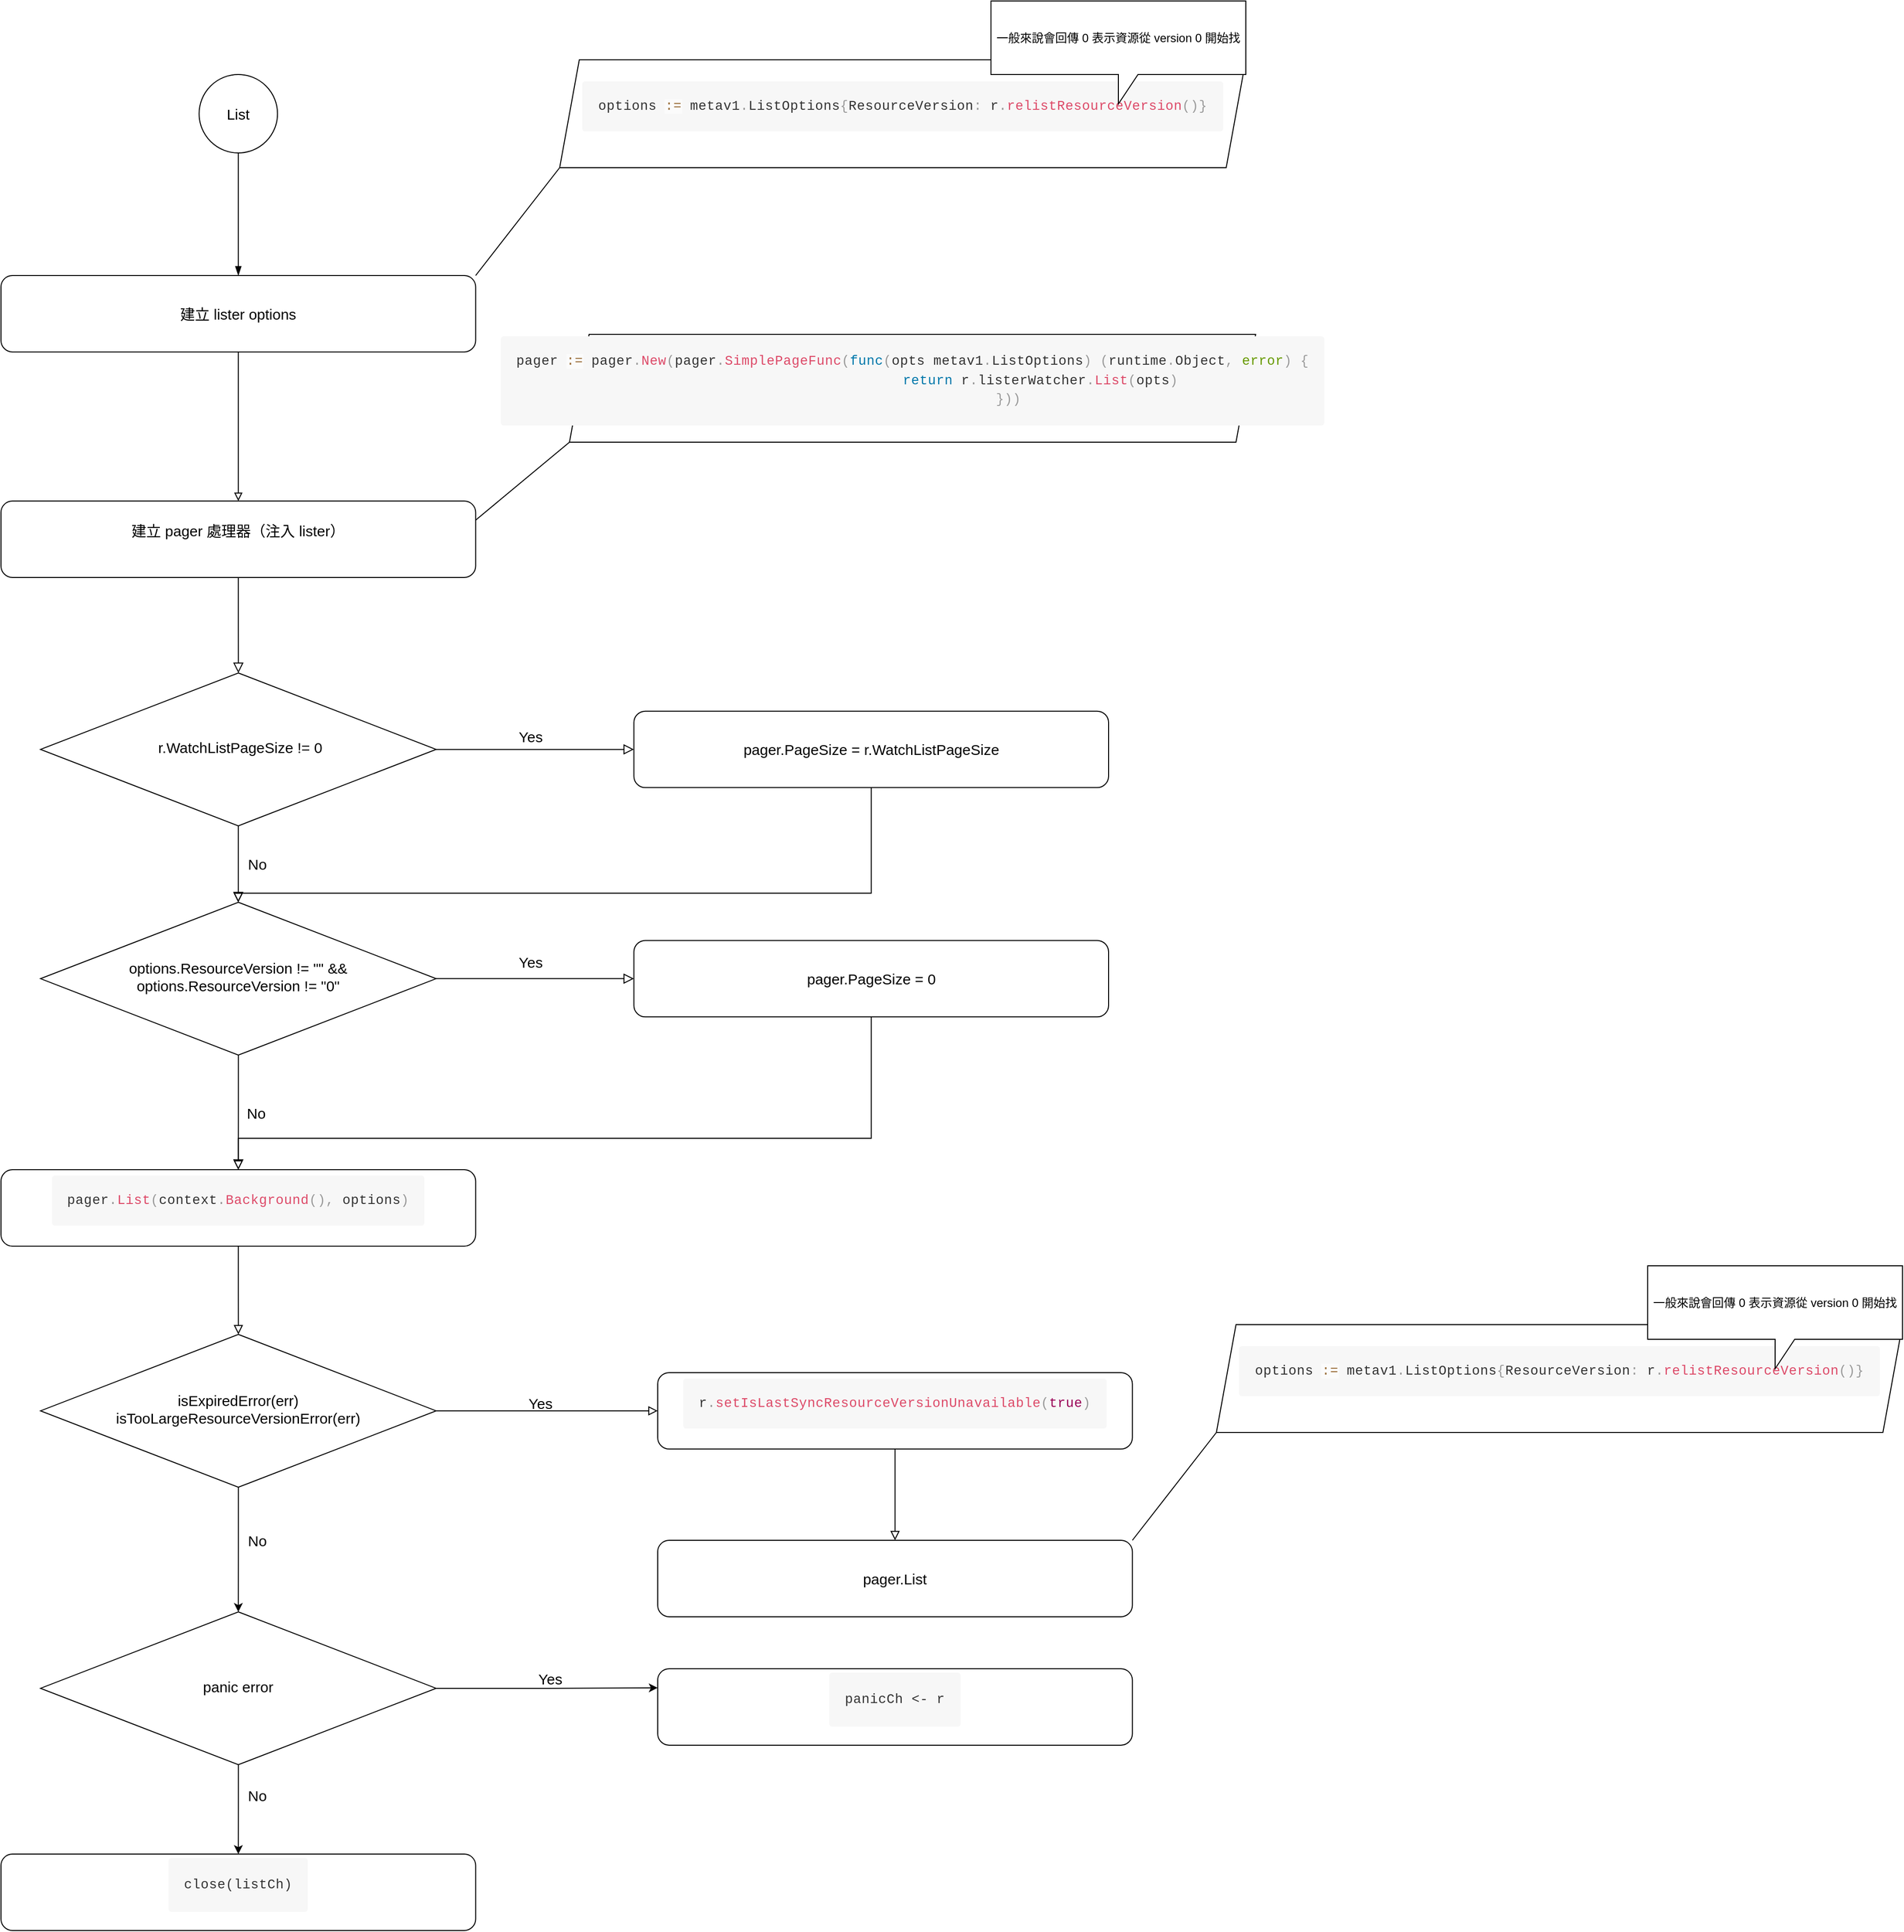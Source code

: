 <mxfile version="14.1.8" type="device"><diagram id="C5RBs43oDa-KdzZeNtuy" name="Page-1"><mxGraphModel dx="2013" dy="1934" grid="1" gridSize="10" guides="1" tooltips="1" connect="1" arrows="1" fold="1" page="1" pageScale="1" pageWidth="827" pageHeight="1169" math="0" shadow="0"><root><mxCell id="WIyWlLk6GJQsqaUBKTNV-0"/><mxCell id="WIyWlLk6GJQsqaUBKTNV-1" parent="WIyWlLk6GJQsqaUBKTNV-0"/><mxCell id="mxSVA9VCevaFnALlEXL7-2" style="edgeStyle=orthogonalEdgeStyle;rounded=0;orthogonalLoop=1;jettySize=auto;html=1;fontSize=15;endArrow=block;endFill=0;" parent="WIyWlLk6GJQsqaUBKTNV-1" source="mxSVA9VCevaFnALlEXL7-1" target="WIyWlLk6GJQsqaUBKTNV-3" edge="1"><mxGeometry relative="1" as="geometry"/></mxCell><mxCell id="mxSVA9VCevaFnALlEXL7-1" value="建立 lister options" style="rounded=1;whiteSpace=wrap;html=1;fontSize=15;glass=0;strokeWidth=1;shadow=0;" parent="WIyWlLk6GJQsqaUBKTNV-1" vertex="1"><mxGeometry x="-690" y="-330" width="484.286" height="77.949" as="geometry"/></mxCell><mxCell id="WIyWlLk6GJQsqaUBKTNV-3" value="&lt;div style=&quot;font-size: 15px&quot;&gt;建立 pager 處理器（注入 lister）&lt;br&gt;&lt;br&gt;&lt;/div&gt;" style="rounded=1;whiteSpace=wrap;html=1;fontSize=15;glass=0;strokeWidth=1;shadow=0;" parent="WIyWlLk6GJQsqaUBKTNV-1" vertex="1"><mxGeometry x="-690" y="-100" width="484.286" height="77.949" as="geometry"/></mxCell><mxCell id="WIyWlLk6GJQsqaUBKTNV-6" value="&amp;nbsp;r.WatchListPageSize != 0" style="rhombus;whiteSpace=wrap;html=1;shadow=0;fontFamily=Helvetica;fontSize=15;align=center;strokeWidth=1;spacing=6;spacingTop=-4;" parent="WIyWlLk6GJQsqaUBKTNV-1" vertex="1"><mxGeometry x="-649.643" y="75.385" width="403.571" height="155.897" as="geometry"/></mxCell><mxCell id="WIyWlLk6GJQsqaUBKTNV-2" value="" style="rounded=0;html=1;jettySize=auto;orthogonalLoop=1;fontSize=15;endArrow=block;endFill=0;endSize=8;strokeWidth=1;shadow=0;labelBackgroundColor=none;edgeStyle=orthogonalEdgeStyle;" parent="WIyWlLk6GJQsqaUBKTNV-1" source="WIyWlLk6GJQsqaUBKTNV-3" target="WIyWlLk6GJQsqaUBKTNV-6" edge="1"><mxGeometry x="-690" y="-100" as="geometry"/></mxCell><mxCell id="mxSVA9VCevaFnALlEXL7-6" style="edgeStyle=orthogonalEdgeStyle;rounded=0;orthogonalLoop=1;jettySize=auto;html=1;endArrow=block;endFill=0;fontSize=15;endSize=7;" parent="WIyWlLk6GJQsqaUBKTNV-1" source="WIyWlLk6GJQsqaUBKTNV-7" target="WIyWlLk6GJQsqaUBKTNV-10" edge="1"><mxGeometry x="-690" y="-100" as="geometry"><Array as="points"><mxPoint x="198" y="300"/><mxPoint x="-448" y="300"/></Array></mxGeometry></mxCell><mxCell id="WIyWlLk6GJQsqaUBKTNV-7" value="pager.PageSize = r.WatchListPageSize" style="rounded=1;whiteSpace=wrap;html=1;fontSize=15;glass=0;strokeWidth=1;shadow=0;" parent="WIyWlLk6GJQsqaUBKTNV-1" vertex="1"><mxGeometry x="-44.286" y="114.359" width="484.286" height="77.949" as="geometry"/></mxCell><mxCell id="WIyWlLk6GJQsqaUBKTNV-5" value="Yes" style="edgeStyle=orthogonalEdgeStyle;rounded=0;html=1;jettySize=auto;orthogonalLoop=1;fontSize=15;endArrow=block;endFill=0;endSize=8;strokeWidth=1;shadow=0;labelBackgroundColor=none;" parent="WIyWlLk6GJQsqaUBKTNV-1" source="WIyWlLk6GJQsqaUBKTNV-6" target="WIyWlLk6GJQsqaUBKTNV-7" edge="1"><mxGeometry as="geometry"><mxPoint x="-5" y="-13" as="offset"/></mxGeometry></mxCell><mxCell id="WIyWlLk6GJQsqaUBKTNV-10" value="options.ResourceVersion != &quot;&quot; &amp;amp;&amp;amp;&lt;br&gt;options.ResourceVersion != &quot;0&quot;" style="rhombus;whiteSpace=wrap;html=1;shadow=0;fontFamily=Helvetica;fontSize=15;align=center;strokeWidth=1;spacing=6;spacingTop=-4;" parent="WIyWlLk6GJQsqaUBKTNV-1" vertex="1"><mxGeometry x="-649.643" y="309.231" width="403.571" height="155.897" as="geometry"/></mxCell><mxCell id="WIyWlLk6GJQsqaUBKTNV-4" value="" style="rounded=0;html=1;jettySize=auto;orthogonalLoop=1;fontSize=15;endArrow=block;endFill=0;endSize=8;strokeWidth=1;shadow=0;labelBackgroundColor=none;edgeStyle=orthogonalEdgeStyle;" parent="WIyWlLk6GJQsqaUBKTNV-1" source="WIyWlLk6GJQsqaUBKTNV-6" target="WIyWlLk6GJQsqaUBKTNV-10" edge="1"><mxGeometry x="-690" y="-100" as="geometry"><mxPoint as="offset"/></mxGeometry></mxCell><mxCell id="mxSVA9VCevaFnALlEXL7-3" value="No" style="edgeLabel;html=1;align=left;verticalAlign=middle;resizable=0;points=[];fontSize=15;" parent="WIyWlLk6GJQsqaUBKTNV-4" vertex="1" connectable="0"><mxGeometry x="-0.289" y="-2" relative="1" as="geometry"><mxPoint x="9.86" y="10.72" as="offset"/></mxGeometry></mxCell><mxCell id="CHSgms9vpSURwAZ_M7O9-11" value="No" style="edgeLabel;html=1;align=left;verticalAlign=middle;resizable=0;points=[];fontSize=15;" vertex="1" connectable="0" parent="WIyWlLk6GJQsqaUBKTNV-4"><mxGeometry x="-0.289" y="-2" relative="1" as="geometry"><mxPoint x="9.86" y="700.72" as="offset"/></mxGeometry></mxCell><mxCell id="CHSgms9vpSURwAZ_M7O9-14" value="No" style="edgeLabel;html=1;align=left;verticalAlign=middle;resizable=0;points=[];fontSize=15;" vertex="1" connectable="0" parent="WIyWlLk6GJQsqaUBKTNV-4"><mxGeometry x="-0.289" y="-2" relative="1" as="geometry"><mxPoint x="9.86" y="960.72" as="offset"/></mxGeometry></mxCell><mxCell id="mxSVA9VCevaFnALlEXL7-17" style="edgeStyle=orthogonalEdgeStyle;rounded=0;orthogonalLoop=1;jettySize=auto;html=1;endArrow=block;endFill=0;endSize=7;fontSize=15;" parent="WIyWlLk6GJQsqaUBKTNV-1" source="WIyWlLk6GJQsqaUBKTNV-11" target="mxSVA9VCevaFnALlEXL7-16" edge="1"><mxGeometry relative="1" as="geometry"/></mxCell><mxCell id="WIyWlLk6GJQsqaUBKTNV-11" value="&lt;pre class=&quot;part&quot; style=&quot;box-sizing: border-box ; overflow: auto ; font-family: &amp;#34;menlo&amp;#34; , &amp;#34;monaco&amp;#34; , &amp;#34;consolas&amp;#34; , &amp;#34;courier new&amp;#34; , monospace ; font-size: 13.6px ; padding: 16px ; margin-top: 0px ; margin-bottom: 16px ; line-height: 1.45 ; color: rgb(51 , 51 , 51) ; word-break: break-all ; overflow-wrap: normal ; background-color: rgb(247 , 247 , 247) ; border-radius: 3px ; letter-spacing: 0.35px ; border: inherit&quot;&gt;&lt;code class=&quot;go hljs&quot; style=&quot;box-sizing: border-box ; font-family: &amp;#34;menlo&amp;#34; , &amp;#34;monaco&amp;#34; , &amp;#34;consolas&amp;#34; , &amp;#34;courier new&amp;#34; , monospace ; font-size: 13.6px ; padding: 0px ; background: transparent ; border-radius: 3px ; display: inline ; overflow: visible ; margin: 0px ; word-break: normal ; border: 0px ; line-height: inherit ; overflow-wrap: normal ; color: inherit&quot;&gt;pager&lt;span class=&quot;token punctuation&quot; style=&quot;box-sizing: border-box ; color: rgb(153 , 153 , 153)&quot;&gt;.&lt;/span&gt;&lt;span class=&quot;token function&quot; style=&quot;box-sizing: border-box ; color: rgb(221 , 74 , 104)&quot;&gt;List&lt;/span&gt;&lt;span class=&quot;token punctuation&quot; style=&quot;box-sizing: border-box ; color: rgb(153 , 153 , 153)&quot;&gt;(&lt;/span&gt;context&lt;span class=&quot;token punctuation&quot; style=&quot;box-sizing: border-box ; color: rgb(153 , 153 , 153)&quot;&gt;.&lt;/span&gt;&lt;span class=&quot;token function&quot; style=&quot;box-sizing: border-box ; color: rgb(221 , 74 , 104)&quot;&gt;Background&lt;/span&gt;&lt;span class=&quot;token punctuation&quot; style=&quot;box-sizing: border-box ; color: rgb(153 , 153 , 153)&quot;&gt;(&lt;/span&gt;&lt;span class=&quot;token punctuation&quot; style=&quot;box-sizing: border-box ; color: rgb(153 , 153 , 153)&quot;&gt;)&lt;/span&gt;&lt;span class=&quot;token punctuation&quot; style=&quot;box-sizing: border-box ; color: rgb(153 , 153 , 153)&quot;&gt;,&lt;/span&gt; options&lt;span class=&quot;token punctuation&quot; style=&quot;box-sizing: border-box ; color: rgb(153 , 153 , 153)&quot;&gt;)&lt;/span&gt;&lt;/code&gt;&lt;/pre&gt;" style="rounded=1;whiteSpace=wrap;html=1;fontSize=15;glass=0;strokeWidth=1;shadow=0;" parent="WIyWlLk6GJQsqaUBKTNV-1" vertex="1"><mxGeometry x="-690" y="582.051" width="484.286" height="77.949" as="geometry"/></mxCell><mxCell id="WIyWlLk6GJQsqaUBKTNV-8" value="No" style="rounded=0;html=1;jettySize=auto;orthogonalLoop=1;fontSize=15;endArrow=block;endFill=0;endSize=8;strokeWidth=1;shadow=0;labelBackgroundColor=none;edgeStyle=orthogonalEdgeStyle;" parent="WIyWlLk6GJQsqaUBKTNV-1" source="WIyWlLk6GJQsqaUBKTNV-10" target="WIyWlLk6GJQsqaUBKTNV-11" edge="1"><mxGeometry as="geometry"><mxPoint x="18" as="offset"/></mxGeometry></mxCell><mxCell id="mxSVA9VCevaFnALlEXL7-7" style="edgeStyle=orthogonalEdgeStyle;rounded=0;orthogonalLoop=1;jettySize=auto;html=1;entryX=0.5;entryY=0;entryDx=0;entryDy=0;endArrow=block;endFill=0;endSize=7;fontSize=15;" parent="WIyWlLk6GJQsqaUBKTNV-1" source="WIyWlLk6GJQsqaUBKTNV-12" target="WIyWlLk6GJQsqaUBKTNV-11" edge="1"><mxGeometry x="-690" y="-100" as="geometry"><Array as="points"><mxPoint x="198" y="550"/><mxPoint x="-448" y="550"/></Array></mxGeometry></mxCell><mxCell id="WIyWlLk6GJQsqaUBKTNV-12" value="pager.PageSize = 0" style="rounded=1;whiteSpace=wrap;html=1;fontSize=15;glass=0;strokeWidth=1;shadow=0;" parent="WIyWlLk6GJQsqaUBKTNV-1" vertex="1"><mxGeometry x="-44.286" y="348.205" width="484.286" height="77.949" as="geometry"/></mxCell><mxCell id="WIyWlLk6GJQsqaUBKTNV-9" value="Yes" style="edgeStyle=orthogonalEdgeStyle;rounded=0;html=1;jettySize=auto;orthogonalLoop=1;fontSize=15;endArrow=block;endFill=0;endSize=8;strokeWidth=1;shadow=0;labelBackgroundColor=none;" parent="WIyWlLk6GJQsqaUBKTNV-1" source="WIyWlLk6GJQsqaUBKTNV-10" target="WIyWlLk6GJQsqaUBKTNV-12" edge="1"><mxGeometry as="geometry"><mxPoint x="-5" y="-17" as="offset"/></mxGeometry></mxCell><mxCell id="mxSVA9VCevaFnALlEXL7-8" value="&lt;pre class=&quot;part&quot; style=&quot;box-sizing: border-box ; overflow: auto ; font-family: &amp;#34;menlo&amp;#34; , &amp;#34;monaco&amp;#34; , &amp;#34;consolas&amp;#34; , &amp;#34;courier new&amp;#34; , monospace ; font-size: 13.6px ; padding: 16px ; margin-top: 0px ; margin-bottom: 16px ; line-height: 1.45 ; color: rgb(51 , 51 , 51) ; word-break: break-all ; overflow-wrap: normal ; background-color: rgb(247 , 247 , 247) ; border-radius: 3px ; letter-spacing: 0.35px ; border: inherit&quot;&gt;&lt;code class=&quot;go hljs&quot; style=&quot;box-sizing: border-box ; font-family: &amp;#34;menlo&amp;#34; , &amp;#34;monaco&amp;#34; , &amp;#34;consolas&amp;#34; , &amp;#34;courier new&amp;#34; , monospace ; font-size: 13.6px ; padding: 0px ; background: transparent ; border-radius: 3px ; display: inline ; overflow: visible ; margin: 0px ; word-break: normal ; border: 0px ; line-height: inherit ; overflow-wrap: normal ; color: inherit&quot;&gt;pager &lt;span class=&quot;token operator&quot; style=&quot;box-sizing: border-box ; color: rgb(154 , 110 , 58) ; background: rgba(255 , 255 , 255 , 0.5)&quot;&gt;:=&lt;/span&gt; pager&lt;span class=&quot;token punctuation&quot; style=&quot;box-sizing: border-box ; color: rgb(153 , 153 , 153)&quot;&gt;.&lt;/span&gt;&lt;span class=&quot;token function&quot; style=&quot;box-sizing: border-box ; color: rgb(221 , 74 , 104)&quot;&gt;New&lt;/span&gt;&lt;span class=&quot;token punctuation&quot; style=&quot;box-sizing: border-box ; color: rgb(153 , 153 , 153)&quot;&gt;(&lt;/span&gt;pager&lt;span class=&quot;token punctuation&quot; style=&quot;box-sizing: border-box ; color: rgb(153 , 153 , 153)&quot;&gt;.&lt;/span&gt;&lt;span class=&quot;token function&quot; style=&quot;box-sizing: border-box ; color: rgb(221 , 74 , 104)&quot;&gt;SimplePageFunc&lt;/span&gt;&lt;span class=&quot;token punctuation&quot; style=&quot;box-sizing: border-box ; color: rgb(153 , 153 , 153)&quot;&gt;(&lt;/span&gt;&lt;span class=&quot;token keyword&quot; style=&quot;box-sizing: border-box ; color: rgb(0 , 119 , 170)&quot;&gt;func&lt;/span&gt;&lt;span class=&quot;token punctuation&quot; style=&quot;box-sizing: border-box ; color: rgb(153 , 153 , 153)&quot;&gt;(&lt;/span&gt;opts metav1&lt;span class=&quot;token punctuation&quot; style=&quot;box-sizing: border-box ; color: rgb(153 , 153 , 153)&quot;&gt;.&lt;/span&gt;ListOptions&lt;span class=&quot;token punctuation&quot; style=&quot;box-sizing: border-box ; color: rgb(153 , 153 , 153)&quot;&gt;)&lt;/span&gt; &lt;span class=&quot;token punctuation&quot; style=&quot;box-sizing: border-box ; color: rgb(153 , 153 , 153)&quot;&gt;(&lt;/span&gt;runtime&lt;span class=&quot;token punctuation&quot; style=&quot;box-sizing: border-box ; color: rgb(153 , 153 , 153)&quot;&gt;.&lt;/span&gt;Object&lt;span class=&quot;token punctuation&quot; style=&quot;box-sizing: border-box ; color: rgb(153 , 153 , 153)&quot;&gt;,&lt;/span&gt; &lt;span class=&quot;token builtin&quot; style=&quot;box-sizing: border-box ; color: rgb(102 , 153 , 0)&quot;&gt;error&lt;/span&gt;&lt;span class=&quot;token punctuation&quot; style=&quot;box-sizing: border-box ; color: rgb(153 , 153 , 153)&quot;&gt;)&lt;/span&gt; &lt;span class=&quot;token punctuation&quot; style=&quot;box-sizing: border-box ; color: rgb(153 , 153 , 153)&quot;&gt;{&lt;/span&gt;&lt;br/&gt;&#9;&#9;&#9;&#9;&lt;span class=&quot;token keyword&quot; style=&quot;box-sizing: border-box ; color: rgb(0 , 119 , 170)&quot;&gt;return&lt;/span&gt; r&lt;span class=&quot;token punctuation&quot; style=&quot;box-sizing: border-box ; color: rgb(153 , 153 , 153)&quot;&gt;.&lt;/span&gt;listerWatcher&lt;span class=&quot;token punctuation&quot; style=&quot;box-sizing: border-box ; color: rgb(153 , 153 , 153)&quot;&gt;.&lt;/span&gt;&lt;span class=&quot;token function&quot; style=&quot;box-sizing: border-box ; color: rgb(221 , 74 , 104)&quot;&gt;List&lt;/span&gt;&lt;span class=&quot;token punctuation&quot; style=&quot;box-sizing: border-box ; color: rgb(153 , 153 , 153)&quot;&gt;(&lt;/span&gt;opts&lt;span class=&quot;token punctuation&quot; style=&quot;box-sizing: border-box ; color: rgb(153 , 153 , 153)&quot;&gt;)&lt;/span&gt;&lt;br/&gt;&#9;&#9;&#9;&lt;span class=&quot;token punctuation&quot; style=&quot;box-sizing: border-box ; color: rgb(153 , 153 , 153)&quot;&gt;}&lt;/span&gt;&lt;span class=&quot;token punctuation&quot; style=&quot;box-sizing: border-box ; color: rgb(153 , 153 , 153)&quot;&gt;)&lt;/span&gt;&lt;span class=&quot;token punctuation&quot; style=&quot;box-sizing: border-box ; color: rgb(153 , 153 , 153)&quot;&gt;)&lt;/span&gt;&lt;/code&gt;&lt;/pre&gt;" style="shape=parallelogram;perimeter=parallelogramPerimeter;whiteSpace=wrap;html=1;fixedSize=1;fontSize=15;" parent="WIyWlLk6GJQsqaUBKTNV-1" vertex="1"><mxGeometry x="-110" y="-270" width="700" height="110" as="geometry"/></mxCell><mxCell id="mxSVA9VCevaFnALlEXL7-10" value="" style="endArrow=none;html=1;fontSize=15;entryX=0;entryY=1;entryDx=0;entryDy=0;exitX=1;exitY=0.25;exitDx=0;exitDy=0;" parent="WIyWlLk6GJQsqaUBKTNV-1" source="WIyWlLk6GJQsqaUBKTNV-3" target="mxSVA9VCevaFnALlEXL7-8" edge="1"><mxGeometry width="50" height="50" relative="1" as="geometry"><mxPoint x="-130" y="-30" as="sourcePoint"/><mxPoint x="-80" y="-80" as="targetPoint"/></mxGeometry></mxCell><mxCell id="mxSVA9VCevaFnALlEXL7-11" value="&lt;pre class=&quot;part&quot; style=&quot;box-sizing: border-box ; overflow: auto ; font-family: &amp;#34;menlo&amp;#34; , &amp;#34;monaco&amp;#34; , &amp;#34;consolas&amp;#34; , &amp;#34;courier new&amp;#34; , monospace ; font-size: 13.6px ; padding: 16px ; margin-top: 0px ; margin-bottom: 16px ; line-height: 1.45 ; color: rgb(51 , 51 , 51) ; word-break: break-all ; overflow-wrap: normal ; background-color: rgb(247 , 247 , 247) ; border-radius: 3px ; letter-spacing: 0.35px ; border: inherit&quot;&gt;&lt;code class=&quot;go hljs&quot; style=&quot;box-sizing: border-box ; font-family: &amp;#34;menlo&amp;#34; , &amp;#34;monaco&amp;#34; , &amp;#34;consolas&amp;#34; , &amp;#34;courier new&amp;#34; , monospace ; font-size: 13.6px ; padding: 0px ; background: transparent ; border-radius: 3px ; display: inline ; overflow: visible ; margin: 0px ; word-break: normal ; border: 0px ; line-height: inherit ; overflow-wrap: normal ; color: inherit&quot;&gt;options &lt;span class=&quot;token operator&quot; style=&quot;box-sizing: border-box ; color: rgb(154 , 110 , 58) ; background: rgba(255 , 255 , 255 , 0.5)&quot;&gt;:=&lt;/span&gt; metav1&lt;span class=&quot;token punctuation&quot; style=&quot;box-sizing: border-box ; color: rgb(153 , 153 , 153)&quot;&gt;.&lt;/span&gt;ListOptions&lt;span class=&quot;token punctuation&quot; style=&quot;box-sizing: border-box ; color: rgb(153 , 153 , 153)&quot;&gt;{&lt;/span&gt;ResourceVersion&lt;span class=&quot;token punctuation&quot; style=&quot;box-sizing: border-box ; color: rgb(153 , 153 , 153)&quot;&gt;:&lt;/span&gt; r&lt;span class=&quot;token punctuation&quot; style=&quot;box-sizing: border-box ; color: rgb(153 , 153 , 153)&quot;&gt;.&lt;/span&gt;&lt;span class=&quot;token function&quot; style=&quot;box-sizing: border-box ; color: rgb(221 , 74 , 104)&quot;&gt;relistResourceVersion&lt;/span&gt;&lt;span class=&quot;token punctuation&quot; style=&quot;box-sizing: border-box ; color: rgb(153 , 153 , 153)&quot;&gt;(&lt;/span&gt;&lt;span class=&quot;token punctuation&quot; style=&quot;box-sizing: border-box ; color: rgb(153 , 153 , 153)&quot;&gt;)&lt;/span&gt;&lt;span class=&quot;token punctuation&quot; style=&quot;box-sizing: border-box ; color: rgb(153 , 153 , 153)&quot;&gt;}&lt;/span&gt;&lt;/code&gt;&lt;/pre&gt;" style="shape=parallelogram;perimeter=parallelogramPerimeter;whiteSpace=wrap;html=1;fixedSize=1;fontSize=15;" parent="WIyWlLk6GJQsqaUBKTNV-1" vertex="1"><mxGeometry x="-120" y="-550" width="700" height="110" as="geometry"/></mxCell><mxCell id="mxSVA9VCevaFnALlEXL7-13" value="" style="endArrow=none;html=1;fontSize=15;entryX=0;entryY=1;entryDx=0;entryDy=0;exitX=1;exitY=0;exitDx=0;exitDy=0;" parent="WIyWlLk6GJQsqaUBKTNV-1" source="mxSVA9VCevaFnALlEXL7-1" target="mxSVA9VCevaFnALlEXL7-11" edge="1"><mxGeometry width="50" height="50" relative="1" as="geometry"><mxPoint x="-195.714" y="-70.513" as="sourcePoint"/><mxPoint x="-100" y="-150" as="targetPoint"/></mxGeometry></mxCell><mxCell id="mxSVA9VCevaFnALlEXL7-15" style="edgeStyle=orthogonalEdgeStyle;rounded=0;orthogonalLoop=1;jettySize=auto;html=1;entryX=0.5;entryY=0;entryDx=0;entryDy=0;endArrow=blockThin;endFill=1;endSize=7;fontSize=15;" parent="WIyWlLk6GJQsqaUBKTNV-1" source="mxSVA9VCevaFnALlEXL7-14" target="mxSVA9VCevaFnALlEXL7-1" edge="1"><mxGeometry relative="1" as="geometry"/></mxCell><mxCell id="mxSVA9VCevaFnALlEXL7-14" value="List" style="ellipse;whiteSpace=wrap;html=1;aspect=fixed;fontSize=15;" parent="WIyWlLk6GJQsqaUBKTNV-1" vertex="1"><mxGeometry x="-487.86" y="-535" width="80" height="80" as="geometry"/></mxCell><mxCell id="mxSVA9VCevaFnALlEXL7-19" style="edgeStyle=orthogonalEdgeStyle;rounded=0;orthogonalLoop=1;jettySize=auto;html=1;endArrow=block;endFill=0;endSize=7;fontSize=15;" parent="WIyWlLk6GJQsqaUBKTNV-1" source="mxSVA9VCevaFnALlEXL7-16" target="mxSVA9VCevaFnALlEXL7-18" edge="1"><mxGeometry relative="1" as="geometry"/></mxCell><mxCell id="CHSgms9vpSURwAZ_M7O9-5" style="edgeStyle=orthogonalEdgeStyle;rounded=0;orthogonalLoop=1;jettySize=auto;html=1;entryX=0.5;entryY=0;entryDx=0;entryDy=0;" edge="1" parent="WIyWlLk6GJQsqaUBKTNV-1" source="mxSVA9VCevaFnALlEXL7-16" target="CHSgms9vpSURwAZ_M7O9-6"><mxGeometry relative="1" as="geometry"><mxPoint x="-448" y="990" as="targetPoint"/></mxGeometry></mxCell><mxCell id="mxSVA9VCevaFnALlEXL7-16" value="isExpiredError(err)&lt;br&gt;isTooLargeResourceVersionError(err)" style="rhombus;whiteSpace=wrap;html=1;shadow=0;fontFamily=Helvetica;fontSize=15;align=center;strokeWidth=1;spacing=6;spacingTop=-4;" parent="WIyWlLk6GJQsqaUBKTNV-1" vertex="1"><mxGeometry x="-649.643" y="750.001" width="403.571" height="155.897" as="geometry"/></mxCell><mxCell id="mxSVA9VCevaFnALlEXL7-22" style="edgeStyle=orthogonalEdgeStyle;rounded=0;orthogonalLoop=1;jettySize=auto;html=1;endArrow=block;endFill=0;endSize=7;fontSize=15;" parent="WIyWlLk6GJQsqaUBKTNV-1" source="mxSVA9VCevaFnALlEXL7-18" target="mxSVA9VCevaFnALlEXL7-21" edge="1"><mxGeometry relative="1" as="geometry"/></mxCell><mxCell id="mxSVA9VCevaFnALlEXL7-18" value="&lt;pre class=&quot;part&quot; style=&quot;box-sizing: border-box ; overflow: auto ; font-family: &amp;#34;menlo&amp;#34; , &amp;#34;monaco&amp;#34; , &amp;#34;consolas&amp;#34; , &amp;#34;courier new&amp;#34; , monospace ; font-size: 13.6px ; padding: 16px ; margin-top: 0px ; margin-bottom: 16px ; line-height: 1.45 ; color: rgb(51 , 51 , 51) ; word-break: break-all ; overflow-wrap: normal ; background-color: rgb(247 , 247 , 247) ; border-radius: 3px ; letter-spacing: 0.35px ; border: inherit&quot;&gt;&lt;code class=&quot;go hljs&quot; style=&quot;box-sizing: border-box ; font-family: &amp;#34;menlo&amp;#34; , &amp;#34;monaco&amp;#34; , &amp;#34;consolas&amp;#34; , &amp;#34;courier new&amp;#34; , monospace ; font-size: 13.6px ; padding: 0px ; background: transparent ; border-radius: 3px ; display: inline ; overflow: visible ; margin: 0px ; word-break: normal ; border: 0px ; line-height: inherit ; overflow-wrap: normal ; color: inherit&quot;&gt;r&lt;span class=&quot;token punctuation&quot; style=&quot;box-sizing: border-box ; color: rgb(153 , 153 , 153)&quot;&gt;.&lt;/span&gt;&lt;span class=&quot;token function&quot; style=&quot;box-sizing: border-box ; color: rgb(221 , 74 , 104)&quot;&gt;setIsLastSyncResourceVersionUnavailable&lt;/span&gt;&lt;span class=&quot;token punctuation&quot; style=&quot;box-sizing: border-box ; color: rgb(153 , 153 , 153)&quot;&gt;(&lt;/span&gt;&lt;span class=&quot;token boolean&quot; style=&quot;box-sizing: border-box ; color: rgb(153 , 0 , 85)&quot;&gt;true&lt;/span&gt;&lt;span class=&quot;token punctuation&quot; style=&quot;box-sizing: border-box ; color: rgb(153 , 153 , 153)&quot;&gt;)&lt;/span&gt;&lt;/code&gt;&lt;/pre&gt;" style="rounded=1;whiteSpace=wrap;html=1;fontSize=15;glass=0;strokeWidth=1;shadow=0;" parent="WIyWlLk6GJQsqaUBKTNV-1" vertex="1"><mxGeometry x="-19.996" y="788.975" width="484.286" height="77.949" as="geometry"/></mxCell><mxCell id="mxSVA9VCevaFnALlEXL7-20" value="Yes" style="text;html=1;align=center;verticalAlign=middle;resizable=0;points=[];autosize=1;fontSize=15;" parent="WIyWlLk6GJQsqaUBKTNV-1" vertex="1"><mxGeometry x="-160" y="810" width="40" height="20" as="geometry"/></mxCell><mxCell id="mxSVA9VCevaFnALlEXL7-21" value="pager.List" style="rounded=1;whiteSpace=wrap;html=1;fontSize=15;glass=0;strokeWidth=1;shadow=0;" parent="WIyWlLk6GJQsqaUBKTNV-1" vertex="1"><mxGeometry x="-20.0" y="960.001" width="484.286" height="77.949" as="geometry"/></mxCell><mxCell id="CHSgms9vpSURwAZ_M7O9-0" value="一般來說會回傳 0 表示資源從 version 0 開始找" style="shape=callout;whiteSpace=wrap;html=1;perimeter=calloutPerimeter;" vertex="1" parent="WIyWlLk6GJQsqaUBKTNV-1"><mxGeometry x="320" y="-610" width="260" height="105" as="geometry"/></mxCell><mxCell id="CHSgms9vpSURwAZ_M7O9-2" value="&lt;pre class=&quot;part&quot; style=&quot;box-sizing: border-box ; overflow: auto ; font-family: &amp;#34;menlo&amp;#34; , &amp;#34;monaco&amp;#34; , &amp;#34;consolas&amp;#34; , &amp;#34;courier new&amp;#34; , monospace ; font-size: 13.6px ; padding: 16px ; margin-top: 0px ; margin-bottom: 16px ; line-height: 1.45 ; color: rgb(51 , 51 , 51) ; word-break: break-all ; overflow-wrap: normal ; background-color: rgb(247 , 247 , 247) ; border-radius: 3px ; letter-spacing: 0.35px ; border: inherit&quot;&gt;&lt;code class=&quot;go hljs&quot; style=&quot;box-sizing: border-box ; font-family: &amp;#34;menlo&amp;#34; , &amp;#34;monaco&amp;#34; , &amp;#34;consolas&amp;#34; , &amp;#34;courier new&amp;#34; , monospace ; font-size: 13.6px ; padding: 0px ; background: transparent ; border-radius: 3px ; display: inline ; overflow: visible ; margin: 0px ; word-break: normal ; border: 0px ; line-height: inherit ; overflow-wrap: normal ; color: inherit&quot;&gt;options &lt;span class=&quot;token operator&quot; style=&quot;box-sizing: border-box ; color: rgb(154 , 110 , 58) ; background: rgba(255 , 255 , 255 , 0.5)&quot;&gt;:=&lt;/span&gt; metav1&lt;span class=&quot;token punctuation&quot; style=&quot;box-sizing: border-box ; color: rgb(153 , 153 , 153)&quot;&gt;.&lt;/span&gt;ListOptions&lt;span class=&quot;token punctuation&quot; style=&quot;box-sizing: border-box ; color: rgb(153 , 153 , 153)&quot;&gt;{&lt;/span&gt;ResourceVersion&lt;span class=&quot;token punctuation&quot; style=&quot;box-sizing: border-box ; color: rgb(153 , 153 , 153)&quot;&gt;:&lt;/span&gt; r&lt;span class=&quot;token punctuation&quot; style=&quot;box-sizing: border-box ; color: rgb(153 , 153 , 153)&quot;&gt;.&lt;/span&gt;&lt;span class=&quot;token function&quot; style=&quot;box-sizing: border-box ; color: rgb(221 , 74 , 104)&quot;&gt;relistResourceVersion&lt;/span&gt;&lt;span class=&quot;token punctuation&quot; style=&quot;box-sizing: border-box ; color: rgb(153 , 153 , 153)&quot;&gt;(&lt;/span&gt;&lt;span class=&quot;token punctuation&quot; style=&quot;box-sizing: border-box ; color: rgb(153 , 153 , 153)&quot;&gt;)&lt;/span&gt;&lt;span class=&quot;token punctuation&quot; style=&quot;box-sizing: border-box ; color: rgb(153 , 153 , 153)&quot;&gt;}&lt;/span&gt;&lt;/code&gt;&lt;/pre&gt;" style="shape=parallelogram;perimeter=parallelogramPerimeter;whiteSpace=wrap;html=1;fixedSize=1;fontSize=15;" vertex="1" parent="WIyWlLk6GJQsqaUBKTNV-1"><mxGeometry x="550" y="740" width="700" height="110" as="geometry"/></mxCell><mxCell id="CHSgms9vpSURwAZ_M7O9-3" value="一般來說會回傳 0 表示資源從 version 0 開始找" style="shape=callout;whiteSpace=wrap;html=1;perimeter=calloutPerimeter;" vertex="1" parent="WIyWlLk6GJQsqaUBKTNV-1"><mxGeometry x="990" y="680" width="260" height="105" as="geometry"/></mxCell><mxCell id="CHSgms9vpSURwAZ_M7O9-4" value="" style="endArrow=none;html=1;fontSize=15;entryX=0;entryY=1;entryDx=0;entryDy=0;exitX=1;exitY=0;exitDx=0;exitDy=0;" edge="1" target="CHSgms9vpSURwAZ_M7O9-2" parent="WIyWlLk6GJQsqaUBKTNV-1"><mxGeometry width="50" height="50" relative="1" as="geometry"><mxPoint x="464.286" y="960" as="sourcePoint"/><mxPoint x="570" y="1140" as="targetPoint"/></mxGeometry></mxCell><mxCell id="CHSgms9vpSURwAZ_M7O9-8" style="edgeStyle=orthogonalEdgeStyle;rounded=0;orthogonalLoop=1;jettySize=auto;html=1;entryX=0;entryY=0.25;entryDx=0;entryDy=0;" edge="1" parent="WIyWlLk6GJQsqaUBKTNV-1" source="CHSgms9vpSURwAZ_M7O9-6" target="CHSgms9vpSURwAZ_M7O9-7"><mxGeometry relative="1" as="geometry"/></mxCell><mxCell id="CHSgms9vpSURwAZ_M7O9-13" style="edgeStyle=orthogonalEdgeStyle;rounded=0;orthogonalLoop=1;jettySize=auto;html=1;entryX=0.5;entryY=0;entryDx=0;entryDy=0;" edge="1" parent="WIyWlLk6GJQsqaUBKTNV-1" source="CHSgms9vpSURwAZ_M7O9-6" target="CHSgms9vpSURwAZ_M7O9-12"><mxGeometry relative="1" as="geometry"/></mxCell><mxCell id="CHSgms9vpSURwAZ_M7O9-6" value="panic error" style="rhombus;whiteSpace=wrap;html=1;shadow=0;fontFamily=Helvetica;fontSize=15;align=center;strokeWidth=1;spacing=6;spacingTop=-4;" vertex="1" parent="WIyWlLk6GJQsqaUBKTNV-1"><mxGeometry x="-649.643" y="1033.001" width="403.571" height="155.897" as="geometry"/></mxCell><mxCell id="CHSgms9vpSURwAZ_M7O9-7" value="&lt;pre class=&quot;part&quot; style=&quot;box-sizing: border-box ; overflow: auto ; padding: 16px ; margin-top: 0px ; margin-bottom: 16px ; line-height: 1.45 ; word-break: break-all ; overflow-wrap: normal ; background-color: rgb(247 , 247 , 247) ; border-radius: 3px ; border: inherit&quot;&gt;&lt;font color=&quot;#333333&quot; face=&quot;menlo, monaco, consolas, courier new, monospace&quot;&gt;&lt;span style=&quot;font-size: 13.6px ; letter-spacing: 0.35px&quot;&gt;panicCh &amp;lt;- r&lt;br&gt;&lt;/span&gt;&lt;/font&gt;&lt;/pre&gt;" style="rounded=1;whiteSpace=wrap;html=1;fontSize=15;glass=0;strokeWidth=1;shadow=0;" vertex="1" parent="WIyWlLk6GJQsqaUBKTNV-1"><mxGeometry x="-19.996" y="1090.995" width="484.286" height="77.949" as="geometry"/></mxCell><mxCell id="CHSgms9vpSURwAZ_M7O9-9" value="Yes" style="text;html=1;align=center;verticalAlign=middle;resizable=0;points=[];autosize=1;fontSize=15;" vertex="1" parent="WIyWlLk6GJQsqaUBKTNV-1"><mxGeometry x="-150" y="1091" width="40" height="20" as="geometry"/></mxCell><mxCell id="CHSgms9vpSURwAZ_M7O9-12" value="&lt;pre class=&quot;part&quot; style=&quot;box-sizing: border-box ; overflow: auto ; padding: 16px ; margin-top: 0px ; margin-bottom: 16px ; line-height: 1.45 ; word-break: break-all ; overflow-wrap: normal ; background-color: rgb(247 , 247 , 247) ; border-radius: 3px ; border: inherit&quot;&gt;&lt;font color=&quot;#333333&quot; face=&quot;menlo, monaco, consolas, courier new, monospace&quot;&gt;&lt;span style=&quot;font-size: 13.6px ; letter-spacing: 0.35px&quot;&gt;close(listCh)&lt;br&gt;&lt;/span&gt;&lt;/font&gt;&lt;/pre&gt;" style="rounded=1;whiteSpace=wrap;html=1;fontSize=15;glass=0;strokeWidth=1;shadow=0;" vertex="1" parent="WIyWlLk6GJQsqaUBKTNV-1"><mxGeometry x="-689.996" y="1279.995" width="484.286" height="77.949" as="geometry"/></mxCell></root></mxGraphModel></diagram></mxfile>